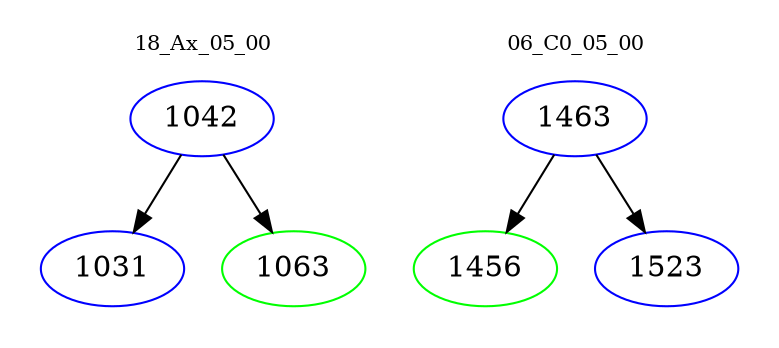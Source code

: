 digraph{
subgraph cluster_0 {
color = white
label = "18_Ax_05_00";
fontsize=10;
T0_1042 [label="1042", color="blue"]
T0_1042 -> T0_1031 [color="black"]
T0_1031 [label="1031", color="blue"]
T0_1042 -> T0_1063 [color="black"]
T0_1063 [label="1063", color="green"]
}
subgraph cluster_1 {
color = white
label = "06_C0_05_00";
fontsize=10;
T1_1463 [label="1463", color="blue"]
T1_1463 -> T1_1456 [color="black"]
T1_1456 [label="1456", color="green"]
T1_1463 -> T1_1523 [color="black"]
T1_1523 [label="1523", color="blue"]
}
}
